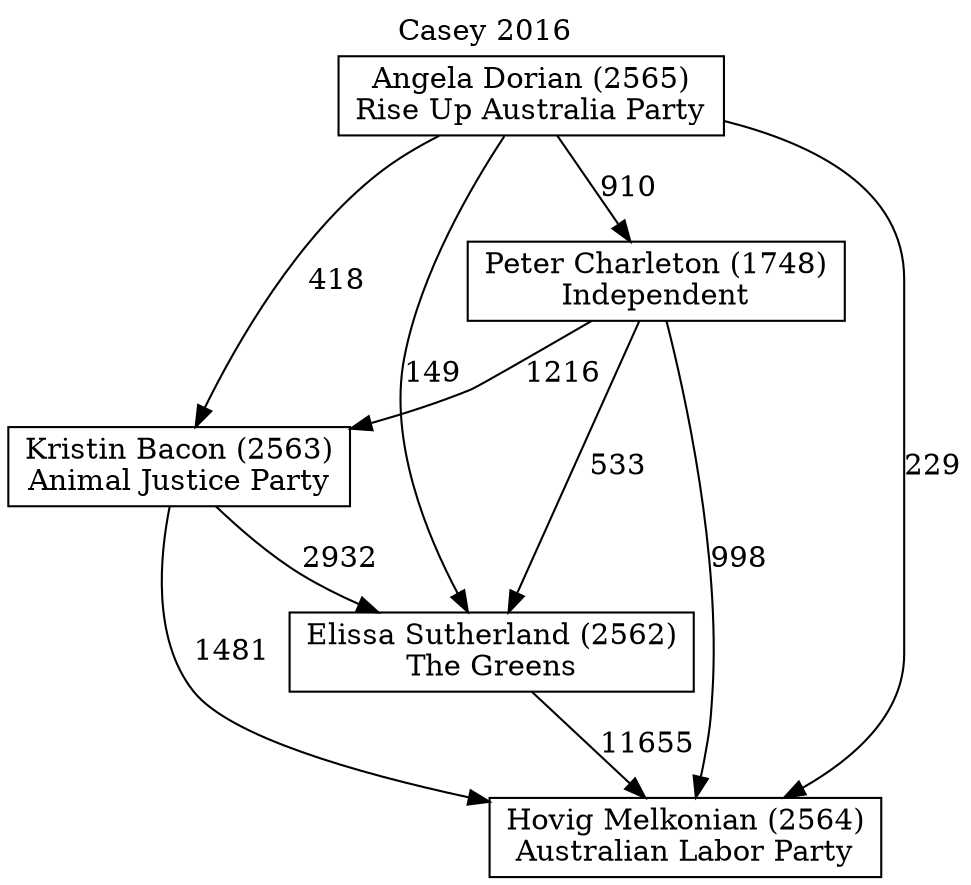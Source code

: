 // House preference flow
digraph "Hovig Melkonian (2564)_Casey_2016" {
	graph [label="Casey 2016" labelloc=t mclimit=10]
	node [shape=box]
	"Hovig Melkonian (2564)" [label="Hovig Melkonian (2564)
Australian Labor Party"]
	"Kristin Bacon (2563)" [label="Kristin Bacon (2563)
Animal Justice Party"]
	"Peter Charleton (1748)" [label="Peter Charleton (1748)
Independent"]
	"Angela Dorian (2565)" [label="Angela Dorian (2565)
Rise Up Australia Party"]
	"Elissa Sutherland (2562)" [label="Elissa Sutherland (2562)
The Greens"]
	"Kristin Bacon (2563)" -> "Elissa Sutherland (2562)" [label=2932]
	"Kristin Bacon (2563)" -> "Hovig Melkonian (2564)" [label=1481]
	"Peter Charleton (1748)" -> "Elissa Sutherland (2562)" [label=533]
	"Elissa Sutherland (2562)" -> "Hovig Melkonian (2564)" [label=11655]
	"Peter Charleton (1748)" -> "Hovig Melkonian (2564)" [label=998]
	"Peter Charleton (1748)" -> "Kristin Bacon (2563)" [label=1216]
	"Angela Dorian (2565)" -> "Elissa Sutherland (2562)" [label=149]
	"Angela Dorian (2565)" -> "Peter Charleton (1748)" [label=910]
	"Angela Dorian (2565)" -> "Kristin Bacon (2563)" [label=418]
	"Angela Dorian (2565)" -> "Hovig Melkonian (2564)" [label=229]
}

